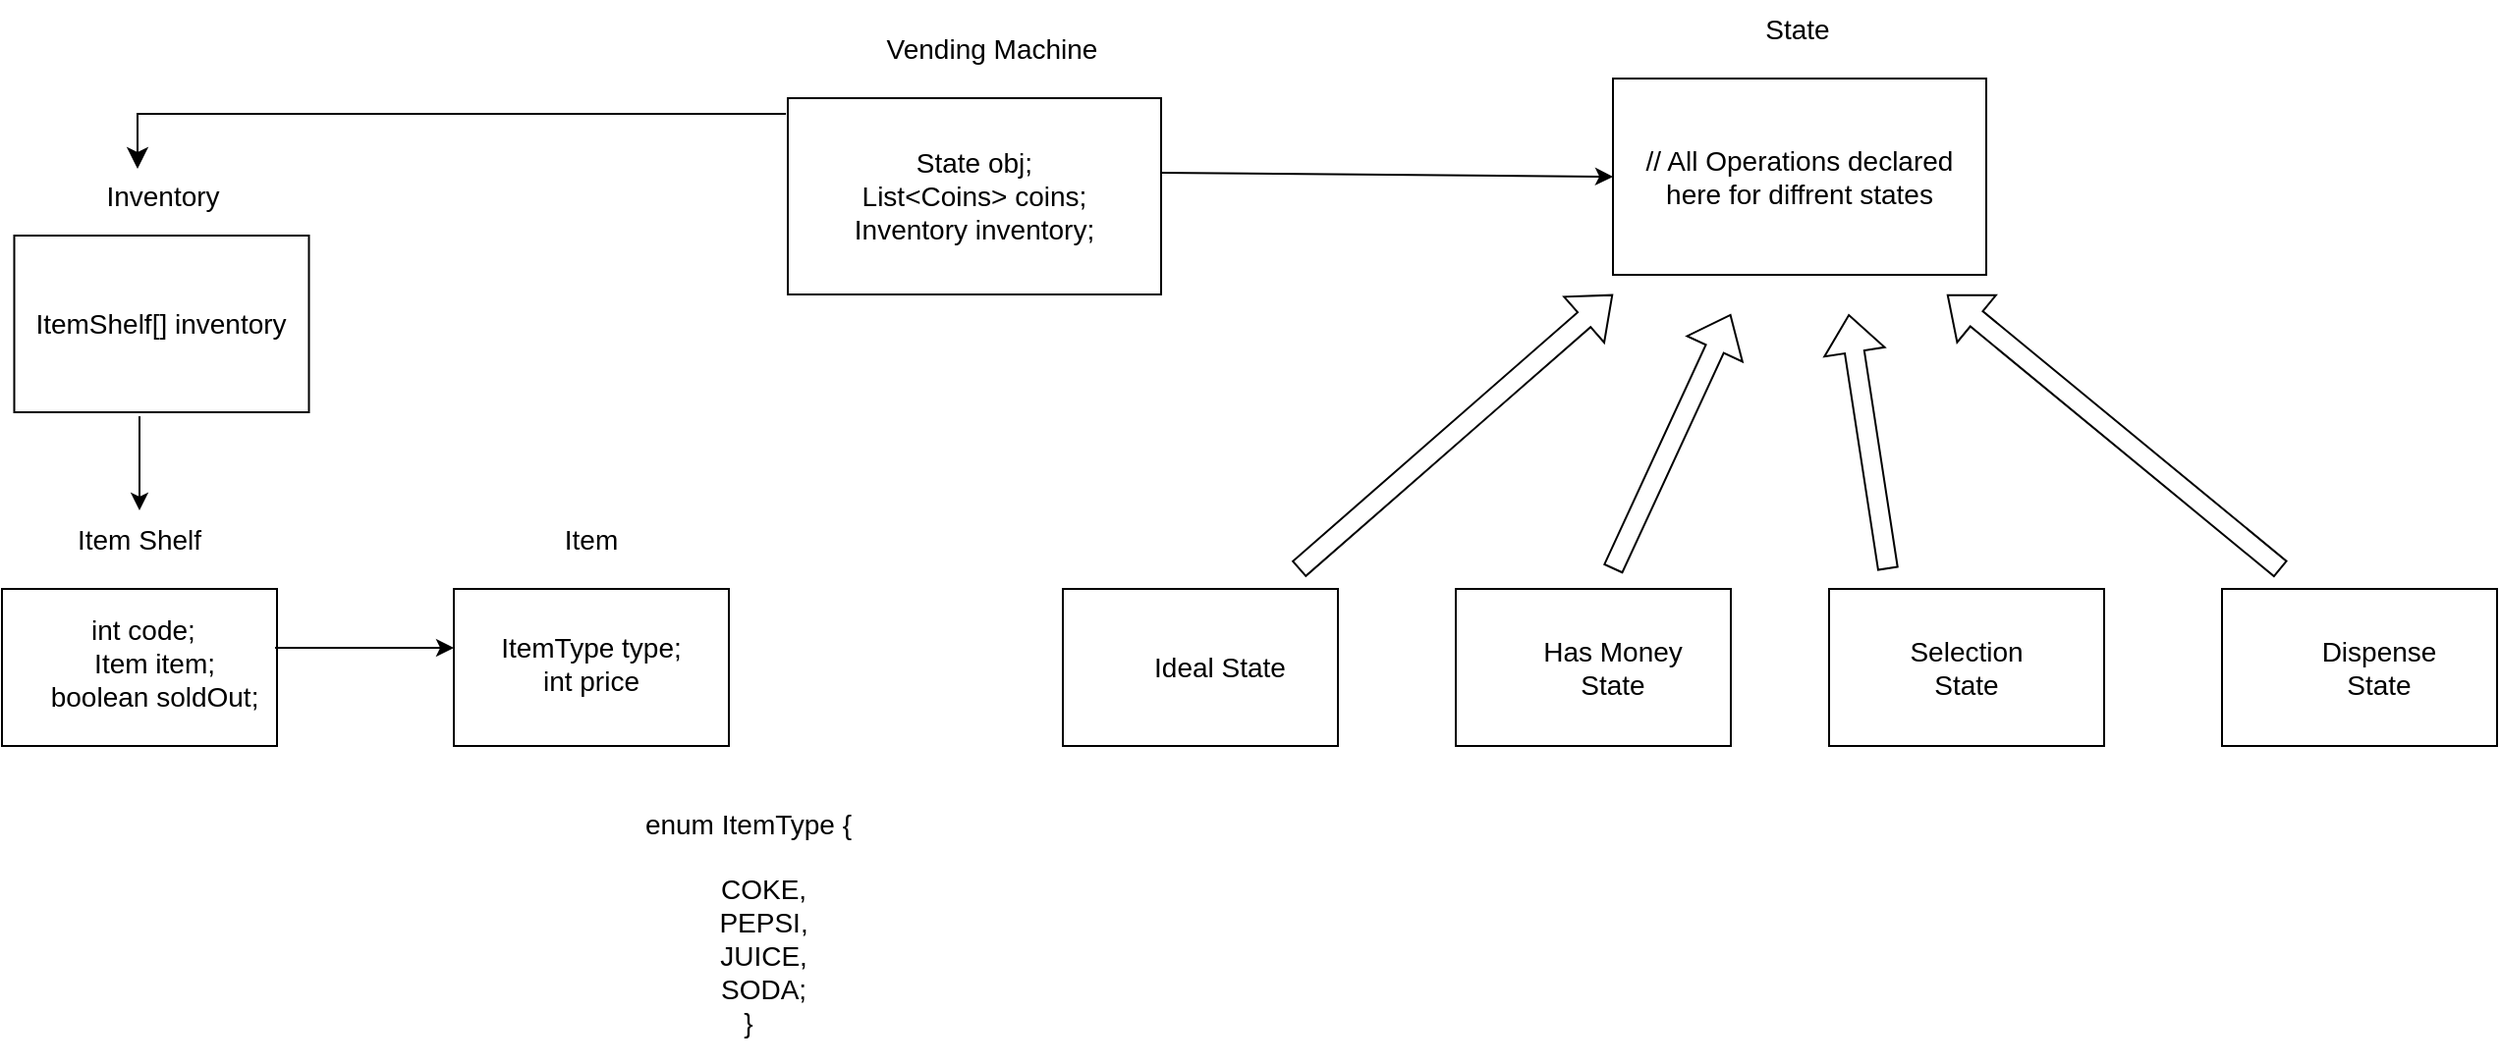 <mxfile version="27.0.6">
  <diagram name="Page-1" id="4IYnd5cIy3Ya2vOHTBwL">
    <mxGraphModel dx="2060" dy="728" grid="1" gridSize="10" guides="1" tooltips="1" connect="1" arrows="1" fold="1" page="1" pageScale="1" pageWidth="850" pageHeight="1100" math="0" shadow="0">
      <root>
        <mxCell id="0" />
        <mxCell id="1" parent="0" />
        <mxCell id="f_G7LNEbFlK-3ISZZQ7I-1" value="&lt;font style=&quot;font-size: 14px;&quot;&gt;State obj;&lt;/font&gt;&lt;div&gt;&lt;font style=&quot;font-size: 14px;&quot;&gt;List&amp;lt;Coins&amp;gt; coins;&lt;/font&gt;&lt;/div&gt;&lt;div&gt;&lt;font style=&quot;font-size: 14px;&quot;&gt;Inventory inventory;&lt;/font&gt;&lt;/div&gt;" style="rounded=0;whiteSpace=wrap;html=1;" vertex="1" parent="1">
          <mxGeometry x="330" y="160" width="190" height="100" as="geometry" />
        </mxCell>
        <mxCell id="f_G7LNEbFlK-3ISZZQ7I-2" value="&lt;font style=&quot;font-size: 14px;&quot;&gt;Vending Machine&lt;/font&gt;" style="text;html=1;align=center;verticalAlign=middle;whiteSpace=wrap;rounded=0;" vertex="1" parent="1">
          <mxGeometry x="370" y="120" width="127.5" height="30" as="geometry" />
        </mxCell>
        <mxCell id="f_G7LNEbFlK-3ISZZQ7I-3" value="&lt;font style=&quot;font-size: 14px;&quot;&gt;// All Operations declared here for diffrent states&lt;/font&gt;" style="rounded=0;whiteSpace=wrap;html=1;" vertex="1" parent="1">
          <mxGeometry x="750" y="150" width="190" height="100" as="geometry" />
        </mxCell>
        <mxCell id="f_G7LNEbFlK-3ISZZQ7I-4" value="&lt;span style=&quot;font-size: 14px;&quot;&gt;State&lt;/span&gt;" style="text;html=1;align=center;verticalAlign=middle;whiteSpace=wrap;rounded=0;" vertex="1" parent="1">
          <mxGeometry x="780" y="110" width="127.5" height="30" as="geometry" />
        </mxCell>
        <mxCell id="f_G7LNEbFlK-3ISZZQ7I-5" value="" style="rounded=0;whiteSpace=wrap;html=1;" vertex="1" parent="1">
          <mxGeometry x="470" y="410" width="140" height="80" as="geometry" />
        </mxCell>
        <mxCell id="f_G7LNEbFlK-3ISZZQ7I-6" value="&lt;font style=&quot;font-size: 14px;&quot;&gt;Ideal State&lt;/font&gt;" style="text;html=1;align=center;verticalAlign=middle;whiteSpace=wrap;rounded=0;" vertex="1" parent="1">
          <mxGeometry x="510" y="435" width="80" height="30" as="geometry" />
        </mxCell>
        <mxCell id="f_G7LNEbFlK-3ISZZQ7I-7" value="" style="rounded=0;whiteSpace=wrap;html=1;" vertex="1" parent="1">
          <mxGeometry x="670" y="410" width="140" height="80" as="geometry" />
        </mxCell>
        <mxCell id="f_G7LNEbFlK-3ISZZQ7I-8" value="&lt;font style=&quot;font-size: 14px;&quot;&gt;Has Money State&lt;/font&gt;" style="text;html=1;align=center;verticalAlign=middle;whiteSpace=wrap;rounded=0;" vertex="1" parent="1">
          <mxGeometry x="710" y="435" width="80" height="30" as="geometry" />
        </mxCell>
        <mxCell id="f_G7LNEbFlK-3ISZZQ7I-9" value="" style="rounded=0;whiteSpace=wrap;html=1;" vertex="1" parent="1">
          <mxGeometry x="860" y="410" width="140" height="80" as="geometry" />
        </mxCell>
        <mxCell id="f_G7LNEbFlK-3ISZZQ7I-10" value="&lt;font style=&quot;font-size: 14px;&quot;&gt;Selection State&lt;/font&gt;" style="text;html=1;align=center;verticalAlign=middle;whiteSpace=wrap;rounded=0;" vertex="1" parent="1">
          <mxGeometry x="890" y="435" width="80" height="30" as="geometry" />
        </mxCell>
        <mxCell id="f_G7LNEbFlK-3ISZZQ7I-11" value="" style="rounded=0;whiteSpace=wrap;html=1;" vertex="1" parent="1">
          <mxGeometry x="1060" y="410" width="140" height="80" as="geometry" />
        </mxCell>
        <mxCell id="f_G7LNEbFlK-3ISZZQ7I-12" value="&lt;span style=&quot;font-size: 14px;&quot;&gt;Dispense State&lt;/span&gt;" style="text;html=1;align=center;verticalAlign=middle;whiteSpace=wrap;rounded=0;" vertex="1" parent="1">
          <mxGeometry x="1100" y="435" width="80" height="30" as="geometry" />
        </mxCell>
        <mxCell id="f_G7LNEbFlK-3ISZZQ7I-13" value="" style="shape=flexArrow;endArrow=classic;html=1;rounded=0;" edge="1" parent="1">
          <mxGeometry width="50" height="50" relative="1" as="geometry">
            <mxPoint x="590" y="400" as="sourcePoint" />
            <mxPoint x="750" y="260" as="targetPoint" />
          </mxGeometry>
        </mxCell>
        <mxCell id="f_G7LNEbFlK-3ISZZQ7I-14" value="" style="shape=flexArrow;endArrow=classic;html=1;rounded=0;" edge="1" parent="1">
          <mxGeometry width="50" height="50" relative="1" as="geometry">
            <mxPoint x="1090" y="400" as="sourcePoint" />
            <mxPoint x="920" y="260" as="targetPoint" />
          </mxGeometry>
        </mxCell>
        <mxCell id="f_G7LNEbFlK-3ISZZQ7I-15" value="" style="shape=flexArrow;endArrow=classic;html=1;rounded=0;" edge="1" parent="1">
          <mxGeometry width="50" height="50" relative="1" as="geometry">
            <mxPoint x="750" y="400" as="sourcePoint" />
            <mxPoint x="810" y="270" as="targetPoint" />
          </mxGeometry>
        </mxCell>
        <mxCell id="f_G7LNEbFlK-3ISZZQ7I-16" value="" style="shape=flexArrow;endArrow=classic;html=1;rounded=0;" edge="1" parent="1">
          <mxGeometry width="50" height="50" relative="1" as="geometry">
            <mxPoint x="890" y="400" as="sourcePoint" />
            <mxPoint x="870" y="270" as="targetPoint" />
          </mxGeometry>
        </mxCell>
        <mxCell id="f_G7LNEbFlK-3ISZZQ7I-17" value="" style="endArrow=classic;html=1;rounded=0;exitX=1;exitY=0.38;exitDx=0;exitDy=0;exitPerimeter=0;entryX=0;entryY=0.5;entryDx=0;entryDy=0;" edge="1" parent="1" source="f_G7LNEbFlK-3ISZZQ7I-1" target="f_G7LNEbFlK-3ISZZQ7I-3">
          <mxGeometry width="50" height="50" relative="1" as="geometry">
            <mxPoint x="570" y="410" as="sourcePoint" />
            <mxPoint x="620" y="360" as="targetPoint" />
          </mxGeometry>
        </mxCell>
        <mxCell id="f_G7LNEbFlK-3ISZZQ7I-18" value="&lt;pre lang=&quot;java&quot; class=&quot;code highlight&quot;&gt;&lt;font style=&quot;font-size: 14px;&quot; face=&quot;Helvetica&quot;&gt;&lt;span class=&quot;hljs-keyword&quot;&gt;enum&lt;/span&gt;&lt;span class=&quot;&quot;&gt; &lt;/span&gt;&lt;span class=&quot;hljs-title.class&quot;&gt;ItemType&lt;/span&gt;&lt;span class=&quot;&quot;&gt; {&lt;/span&gt;&lt;br/&gt;&lt;br/&gt;&lt;span class=&quot;&quot;&gt;    COKE,&lt;/span&gt;&lt;br/&gt;&lt;span class=&quot;&quot;&gt;    PEPSI,&lt;/span&gt;&lt;br/&gt;&lt;span class=&quot;&quot;&gt;    JUICE,&lt;/span&gt;&lt;br/&gt;&lt;span class=&quot;&quot;&gt;    SODA;&lt;/span&gt;&lt;br/&gt;&lt;span class=&quot;&quot;&gt;}&lt;/span&gt;&lt;/font&gt;&lt;br/&gt;&lt;/pre&gt;" style="text;html=1;align=center;verticalAlign=middle;whiteSpace=wrap;rounded=0;" vertex="1" parent="1">
          <mxGeometry x="250" y="520" width="120" height="120" as="geometry" />
        </mxCell>
        <mxCell id="f_G7LNEbFlK-3ISZZQ7I-20" value="" style="rounded=0;whiteSpace=wrap;html=1;" vertex="1" parent="1">
          <mxGeometry x="160" y="410" width="140" height="80" as="geometry" />
        </mxCell>
        <mxCell id="f_G7LNEbFlK-3ISZZQ7I-21" value="&lt;span style=&quot;font-size: 14px;&quot;&gt;ItemType type;&lt;/span&gt;&lt;div&gt;&lt;span style=&quot;font-size: 14px;&quot;&gt;int price&lt;/span&gt;&lt;/div&gt;" style="text;html=1;align=center;verticalAlign=middle;whiteSpace=wrap;rounded=0;" vertex="1" parent="1">
          <mxGeometry x="180" y="430" width="100" height="35" as="geometry" />
        </mxCell>
        <mxCell id="f_G7LNEbFlK-3ISZZQ7I-22" value="&lt;span style=&quot;font-size: 14px;&quot;&gt;Item&lt;/span&gt;" style="text;html=1;align=center;verticalAlign=middle;whiteSpace=wrap;rounded=0;" vertex="1" parent="1">
          <mxGeometry x="166.25" y="370" width="127.5" height="30" as="geometry" />
        </mxCell>
        <mxCell id="f_G7LNEbFlK-3ISZZQ7I-23" value="" style="rounded=0;whiteSpace=wrap;html=1;" vertex="1" parent="1">
          <mxGeometry x="-70" y="410" width="140" height="80" as="geometry" />
        </mxCell>
        <mxCell id="f_G7LNEbFlK-3ISZZQ7I-24" value="&lt;pre lang=&quot;java&quot; class=&quot;code highlight&quot;&gt;&lt;font style=&quot;font-size: 14px;&quot; face=&quot;Helvetica&quot;&gt;&lt;span class=&quot;&quot;&gt; &lt;/span&gt;&lt;span class=&quot;hljs-type&quot;&gt;int&lt;/span&gt;&lt;span class=&quot;&quot;&gt; code;&lt;/span&gt;&lt;br&gt;&lt;span class=&quot;&quot;&gt;    Item item;&lt;/span&gt;&lt;br&gt;&lt;span class=&quot;&quot;&gt;    &lt;/span&gt;&lt;span class=&quot;hljs-type&quot;&gt;boolean&lt;/span&gt;&lt;span class=&quot;&quot;&gt; soldOut;&lt;/span&gt;&lt;/font&gt;&lt;br&gt;&lt;/pre&gt;" style="text;html=1;align=center;verticalAlign=middle;whiteSpace=wrap;rounded=0;" vertex="1" parent="1">
          <mxGeometry x="-50" y="430" width="100" height="35" as="geometry" />
        </mxCell>
        <mxCell id="f_G7LNEbFlK-3ISZZQ7I-25" value="&lt;span style=&quot;font-size: 14px;&quot;&gt;Item Shelf&lt;/span&gt;" style="text;html=1;align=center;verticalAlign=middle;whiteSpace=wrap;rounded=0;" vertex="1" parent="1">
          <mxGeometry x="-63.75" y="370" width="127.5" height="30" as="geometry" />
        </mxCell>
        <mxCell id="f_G7LNEbFlK-3ISZZQ7I-26" value="" style="endArrow=classic;html=1;rounded=0;exitX=0.993;exitY=0.375;exitDx=0;exitDy=0;exitPerimeter=0;entryX=0;entryY=0.375;entryDx=0;entryDy=0;entryPerimeter=0;" edge="1" parent="1" source="f_G7LNEbFlK-3ISZZQ7I-23" target="f_G7LNEbFlK-3ISZZQ7I-20">
          <mxGeometry width="50" height="50" relative="1" as="geometry">
            <mxPoint x="390" y="420" as="sourcePoint" />
            <mxPoint x="440" y="370" as="targetPoint" />
          </mxGeometry>
        </mxCell>
        <mxCell id="f_G7LNEbFlK-3ISZZQ7I-27" value="&lt;code&gt;&lt;font style=&quot;font-size: 14px;&quot; face=&quot;Helvetica&quot;&gt;ItemShelf[] inventory&lt;/font&gt;&lt;/code&gt;" style="rounded=0;whiteSpace=wrap;html=1;" vertex="1" parent="1">
          <mxGeometry x="-63.75" y="230" width="150" height="90" as="geometry" />
        </mxCell>
        <mxCell id="f_G7LNEbFlK-3ISZZQ7I-28" value="&lt;span style=&quot;font-size: 14px;&quot;&gt;Inventory&lt;/span&gt;" style="text;html=1;align=center;verticalAlign=middle;whiteSpace=wrap;rounded=0;" vertex="1" parent="1">
          <mxGeometry x="-52.5" y="195" width="127.5" height="30" as="geometry" />
        </mxCell>
        <mxCell id="f_G7LNEbFlK-3ISZZQ7I-29" value="" style="edgeStyle=segmentEdgeStyle;endArrow=classic;html=1;curved=0;rounded=0;endSize=8;startSize=8;exitX=-0.005;exitY=0.08;exitDx=0;exitDy=0;exitPerimeter=0;entryX=0.404;entryY=0.033;entryDx=0;entryDy=0;entryPerimeter=0;" edge="1" parent="1" source="f_G7LNEbFlK-3ISZZQ7I-1" target="f_G7LNEbFlK-3ISZZQ7I-28">
          <mxGeometry width="50" height="50" relative="1" as="geometry">
            <mxPoint x="390" y="420" as="sourcePoint" />
            <mxPoint y="190" as="targetPoint" />
          </mxGeometry>
        </mxCell>
        <mxCell id="f_G7LNEbFlK-3ISZZQ7I-30" value="" style="endArrow=classic;html=1;rounded=0;entryX=0.5;entryY=0;entryDx=0;entryDy=0;" edge="1" parent="1" target="f_G7LNEbFlK-3ISZZQ7I-25">
          <mxGeometry width="50" height="50" relative="1" as="geometry">
            <mxPoint y="322" as="sourcePoint" />
            <mxPoint x="440" y="370" as="targetPoint" />
          </mxGeometry>
        </mxCell>
      </root>
    </mxGraphModel>
  </diagram>
</mxfile>
